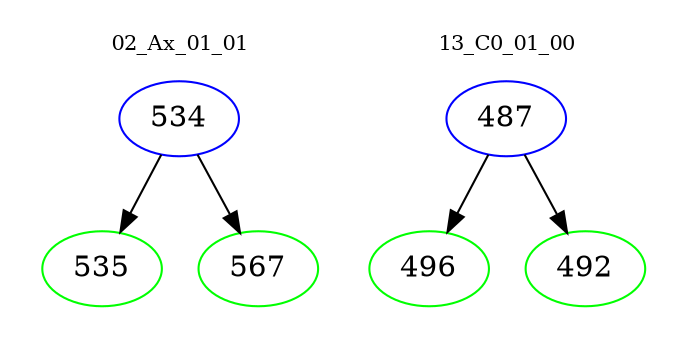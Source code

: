 digraph{
subgraph cluster_0 {
color = white
label = "02_Ax_01_01";
fontsize=10;
T0_534 [label="534", color="blue"]
T0_534 -> T0_535 [color="black"]
T0_535 [label="535", color="green"]
T0_534 -> T0_567 [color="black"]
T0_567 [label="567", color="green"]
}
subgraph cluster_1 {
color = white
label = "13_C0_01_00";
fontsize=10;
T1_487 [label="487", color="blue"]
T1_487 -> T1_496 [color="black"]
T1_496 [label="496", color="green"]
T1_487 -> T1_492 [color="black"]
T1_492 [label="492", color="green"]
}
}
